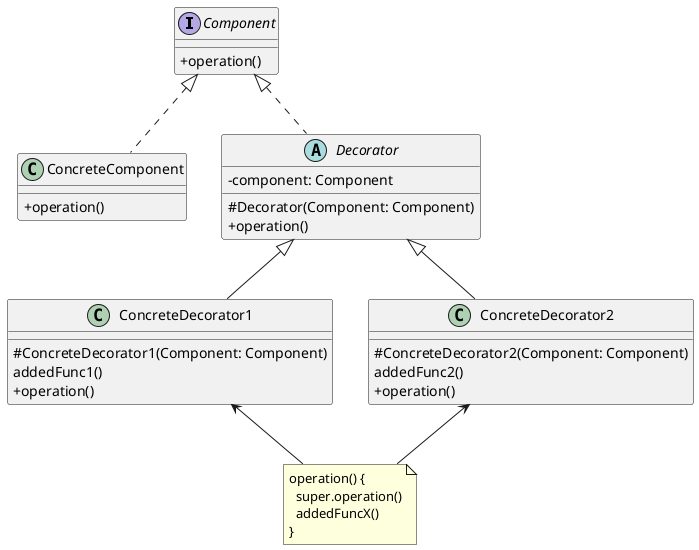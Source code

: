 @startuml 装饰模式
skinparam classAttributeIconSize 0

interface Component {
  + operation()
}
class ConcreteComponent implements Component {
  + operation()
}
abstract class Decorator implements Component {
  - component: Component
  # Decorator(Component: Component)
  + operation()
}
class ConcreteDecorator1 extends Decorator {
  # ConcreteDecorator1(Component: Component)
  addedFunc1()
  + operation()
}
class ConcreteDecorator2 extends Decorator {
  # ConcreteDecorator2(Component: Component)
  addedFunc2()
  + operation()
}

note as N1
operation() {
  super.operation()
  addedFuncX()
}
end note

ConcreteDecorator1 <-- N1
ConcreteDecorator2 <-- N1

@enduml